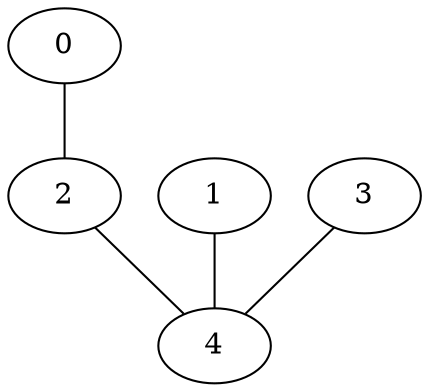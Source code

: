 graph exempleMatAdjacence {
	graph [bb="0,0,198,180"];
	node [label="\N"];
	0	 [height=0.5,
		pos="27,162",
		width=0.75];
	2	 [height=0.5,
		pos="27,90",
		width=0.75];
	0 -- 2	 [pos="27,143.83 27,133 27,119.29 27,108.41"];
	1	 [height=0.5,
		pos="99,90",
		width=0.75];
	4	 [height=0.5,
		pos="99,18",
		width=0.75];
	1 -- 4	 [pos="99,71.831 99,61 99,47.288 99,36.413"];
	2 -- 4	 [pos="42.269,74.731 54.488,62.512 71.54,45.46 83.753,33.247"];
	3	 [height=0.5,
		pos="171,90",
		width=0.75];
	3 -- 4	 [pos="155.73,74.731 143.51,62.512 126.46,45.46 114.25,33.247"];
}
